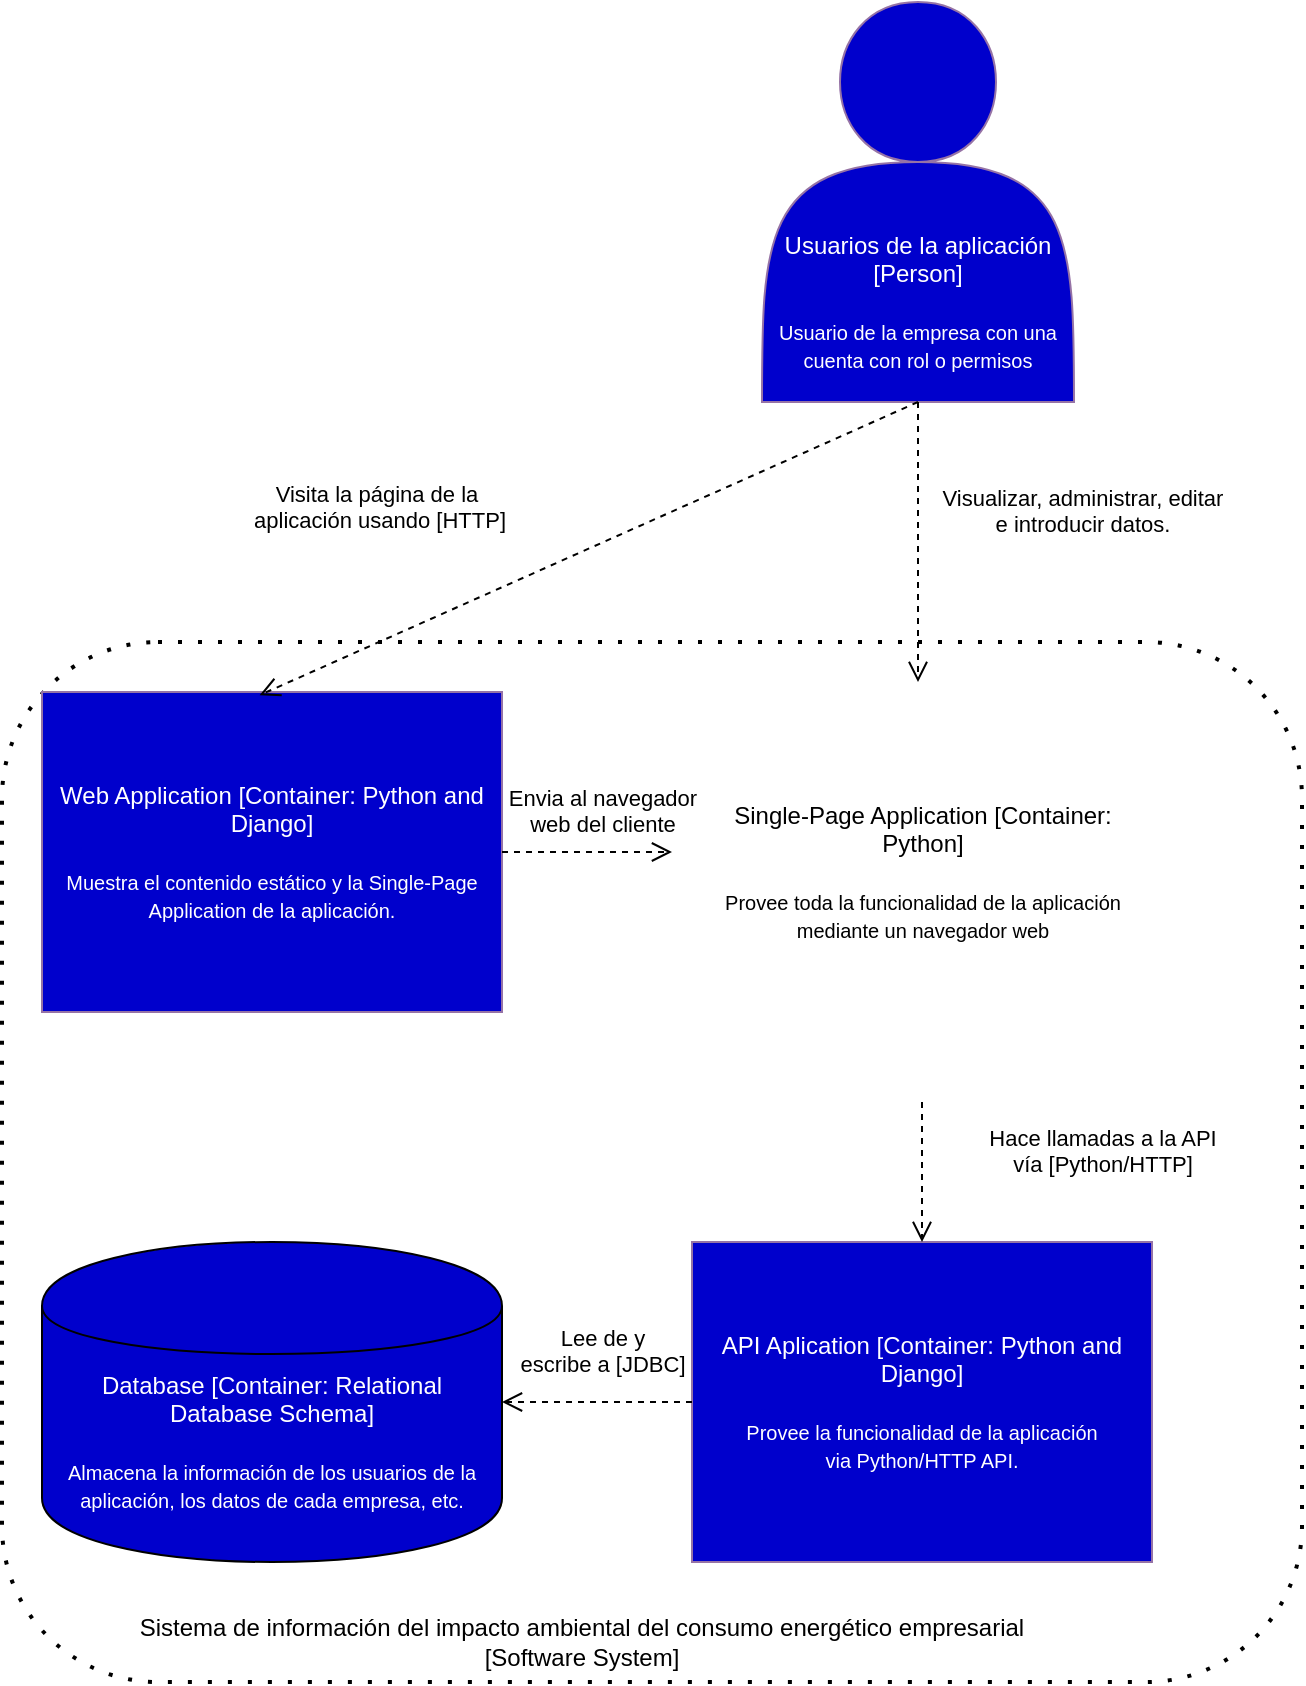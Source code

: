 <mxfile version="12.1.9" type="device" pages="1"><diagram id="3Z2ZcejMLSyxtcBdhxQQ" name="Page-1"><mxGraphModel dx="1024" dy="534" grid="1" gridSize="10" guides="1" tooltips="1" connect="1" arrows="1" fold="1" page="1" pageScale="1" pageWidth="827" pageHeight="1169" math="0" shadow="0"><root><mxCell id="0"/><mxCell id="1" parent="0"/><mxCell id="FLCQTuQeDQTq-B6jzAod-25" value="" style="shape=ext;rounded=1;html=1;whiteSpace=wrap;dashed=1;dashPattern=1 4;fillColor=#FFFFFF;gradientColor=none;strokeWidth=2;perimeterSpacing=1;" parent="1" vertex="1"><mxGeometry x="10" y="330" width="650" height="520" as="geometry"/></mxCell><mxCell id="5pxbBMU2dYQVKHbRQ92b-2" value="&lt;br&gt;&lt;br&gt;&lt;br&gt;&lt;font color=&quot;#ffffff&quot;&gt;&lt;br&gt;&lt;br&gt;&lt;br&gt;&lt;br&gt;Usuarios de la aplicación [Person]&lt;br&gt;&lt;br&gt;&lt;font style=&quot;font-size: 10px&quot;&gt;Usuario de la empresa con una cuenta con rol o permisos&lt;/font&gt;&lt;br&gt;&lt;/font&gt;" style="shape=actor;whiteSpace=wrap;html=1;fillColor=#0000CC;strokeColor=#9673a6;gradientColor=none;" parent="1" vertex="1"><mxGeometry x="390" y="10" width="156" height="200" as="geometry"/></mxCell><mxCell id="5pxbBMU2dYQVKHbRQ92b-3" value="Visualizar, administrar, editar &lt;br&gt;e introducir datos." style="html=1;verticalAlign=bottom;endArrow=open;dashed=1;endSize=8;exitX=0.5;exitY=1;exitDx=0;exitDy=0;" parent="1" source="5pxbBMU2dYQVKHbRQ92b-2" edge="1"><mxGeometry y="82" relative="1" as="geometry"><mxPoint x="426" y="320" as="sourcePoint"/><mxPoint x="468" y="350" as="targetPoint"/><mxPoint as="offset"/></mxGeometry></mxCell><mxCell id="FLCQTuQeDQTq-B6jzAod-8" value="" style="shape=image;html=1;verticalAlign=top;verticalLabelPosition=bottom;labelBackgroundColor=#ffffff;imageAspect=0;aspect=fixed;image=https://cdn0.iconfinder.com/data/icons/ikooni-outline-free-basic/128/free-15-128.png" parent="1" vertex="1"><mxGeometry x="345" y="310" width="250" height="250" as="geometry"/></mxCell><mxCell id="FLCQTuQeDQTq-B6jzAod-12" value="Single-Page Application [Container: Python]&lt;br&gt;&lt;br&gt;&lt;span style=&quot;font-size: 10px&quot;&gt;Provee toda la funcionalidad de la aplicación mediante un navegador web&lt;/span&gt;" style="text;html=1;strokeColor=none;fillColor=none;align=center;verticalAlign=middle;whiteSpace=wrap;rounded=0;" parent="1" vertex="1"><mxGeometry x="361.5" y="420" width="217" height="50" as="geometry"/></mxCell><mxCell id="FLCQTuQeDQTq-B6jzAod-16" value="&lt;span style=&quot;white-space: normal&quot;&gt;&lt;font color=&quot;#ffffff&quot;&gt;Web Application [Container: Python and Django]&lt;br&gt;&lt;br&gt;&lt;font style=&quot;font-size: 10px&quot;&gt;Muestra el contenido estático y la Single-Page Application de la aplicación.&lt;/font&gt;&lt;/font&gt;&lt;br&gt;&lt;/span&gt;" style="rounded=0;whiteSpace=wrap;html=1;fillColor=#0000CC;strokeColor=#9673a6;" parent="1" vertex="1"><mxGeometry x="30" y="355" width="230" height="160" as="geometry"/></mxCell><mxCell id="FLCQTuQeDQTq-B6jzAod-17" value="Visita la página de la&lt;br&gt;&amp;nbsp;aplicación usando [HTTP]" style="html=1;verticalAlign=bottom;endArrow=open;dashed=1;endSize=8;exitX=0.5;exitY=1;exitDx=0;exitDy=0;entryX=0.473;entryY=0.01;entryDx=0;entryDy=0;entryPerimeter=0;" parent="1" source="5pxbBMU2dYQVKHbRQ92b-2" target="FLCQTuQeDQTq-B6jzAod-16" edge="1"><mxGeometry x="0.525" y="-48" relative="1" as="geometry"><mxPoint x="110" y="260" as="sourcePoint"/><mxPoint x="110" y="400" as="targetPoint"/><mxPoint as="offset"/></mxGeometry></mxCell><mxCell id="FLCQTuQeDQTq-B6jzAod-18" value="Envia al navegador &lt;br&gt;web del cliente" style="html=1;verticalAlign=bottom;endArrow=open;dashed=1;endSize=8;exitX=1;exitY=0.5;exitDx=0;exitDy=0;entryX=0;entryY=0.5;entryDx=0;entryDy=0;" parent="1" source="FLCQTuQeDQTq-B6jzAod-16" target="FLCQTuQeDQTq-B6jzAod-8" edge="1"><mxGeometry x="0.176" y="5" relative="1" as="geometry"><mxPoint x="240" y="170" as="sourcePoint"/><mxPoint x="240" y="310" as="targetPoint"/><mxPoint as="offset"/></mxGeometry></mxCell><mxCell id="FLCQTuQeDQTq-B6jzAod-19" value="&lt;span style=&quot;color: rgb(255 , 255 , 255)&quot;&gt;Database [Container: Relational &lt;br&gt;Database Schema]&lt;/span&gt;&lt;br style=&quot;color: rgb(255 , 255 , 255)&quot;&gt;&lt;br style=&quot;color: rgb(255 , 255 , 255)&quot;&gt;&lt;font style=&quot;color: rgb(255 , 255 , 255) ; font-size: 10px&quot;&gt;Almacena la información de los usuarios de la aplicación, los datos de cada empresa, etc.&lt;/font&gt;" style="shape=cylinder;whiteSpace=wrap;html=1;boundedLbl=1;backgroundOutline=1;fillColor=#0000CC;" parent="1" vertex="1"><mxGeometry x="30" y="630" width="230" height="160" as="geometry"/></mxCell><mxCell id="FLCQTuQeDQTq-B6jzAod-22" value="&lt;span style=&quot;white-space: normal&quot;&gt;&lt;font color=&quot;#ffffff&quot;&gt;API Aplication [Container: Python and Django]&lt;br&gt;&lt;br&gt;&lt;font style=&quot;font-size: 10px&quot;&gt;Provee la funcionalidad de la aplicación &lt;br&gt;via Python/HTTP API.&lt;/font&gt;&lt;/font&gt;&lt;br&gt;&lt;/span&gt;" style="rounded=0;whiteSpace=wrap;html=1;fillColor=#0000CC;strokeColor=#9673a6;" parent="1" vertex="1"><mxGeometry x="355" y="630" width="230" height="160" as="geometry"/></mxCell><mxCell id="FLCQTuQeDQTq-B6jzAod-23" value="Hace llamadas a la API &lt;br&gt;vía [Python/HTTP]" style="html=1;verticalAlign=bottom;endArrow=open;dashed=1;endSize=8;entryX=0.5;entryY=0;entryDx=0;entryDy=0;" parent="1" source="FLCQTuQeDQTq-B6jzAod-8" target="FLCQTuQeDQTq-B6jzAod-22" edge="1"><mxGeometry x="0.143" y="90" relative="1" as="geometry"><mxPoint x="690" y="470" as="sourcePoint"/><mxPoint x="478" y="360" as="targetPoint"/><mxPoint as="offset"/></mxGeometry></mxCell><mxCell id="FLCQTuQeDQTq-B6jzAod-24" value="Lee de y &lt;br&gt;escribe a [JDBC]" style="html=1;verticalAlign=bottom;endArrow=open;dashed=1;endSize=8;exitX=0;exitY=0.5;exitDx=0;exitDy=0;entryX=1;entryY=0.5;entryDx=0;entryDy=0;" parent="1" source="FLCQTuQeDQTq-B6jzAod-22" target="FLCQTuQeDQTq-B6jzAod-19" edge="1"><mxGeometry x="-0.053" y="-10" relative="1" as="geometry"><mxPoint x="370" y="870" as="sourcePoint"/><mxPoint x="370" y="1010" as="targetPoint"/><mxPoint as="offset"/></mxGeometry></mxCell><mxCell id="FLCQTuQeDQTq-B6jzAod-26" value="Sistema de información del impacto ambiental del consumo energético empresarial [Software System]" style="text;html=1;strokeColor=none;fillColor=none;align=center;verticalAlign=middle;whiteSpace=wrap;rounded=0;" parent="1" vertex="1"><mxGeometry x="70" y="820" width="460" height="20" as="geometry"/></mxCell></root></mxGraphModel></diagram></mxfile>
